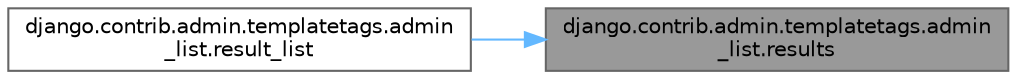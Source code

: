 digraph "django.contrib.admin.templatetags.admin_list.results"
{
 // LATEX_PDF_SIZE
  bgcolor="transparent";
  edge [fontname=Helvetica,fontsize=10,labelfontname=Helvetica,labelfontsize=10];
  node [fontname=Helvetica,fontsize=10,shape=box,height=0.2,width=0.4];
  rankdir="RL";
  Node1 [id="Node000001",label="django.contrib.admin.templatetags.admin\l_list.results",height=0.2,width=0.4,color="gray40", fillcolor="grey60", style="filled", fontcolor="black",tooltip=" "];
  Node1 -> Node2 [id="edge1_Node000001_Node000002",dir="back",color="steelblue1",style="solid",tooltip=" "];
  Node2 [id="Node000002",label="django.contrib.admin.templatetags.admin\l_list.result_list",height=0.2,width=0.4,color="grey40", fillcolor="white", style="filled",URL="$namespacedjango_1_1contrib_1_1admin_1_1templatetags_1_1admin__list.html#a4cd886ebcf08485cb797e21e94fbb556",tooltip=" "];
}
